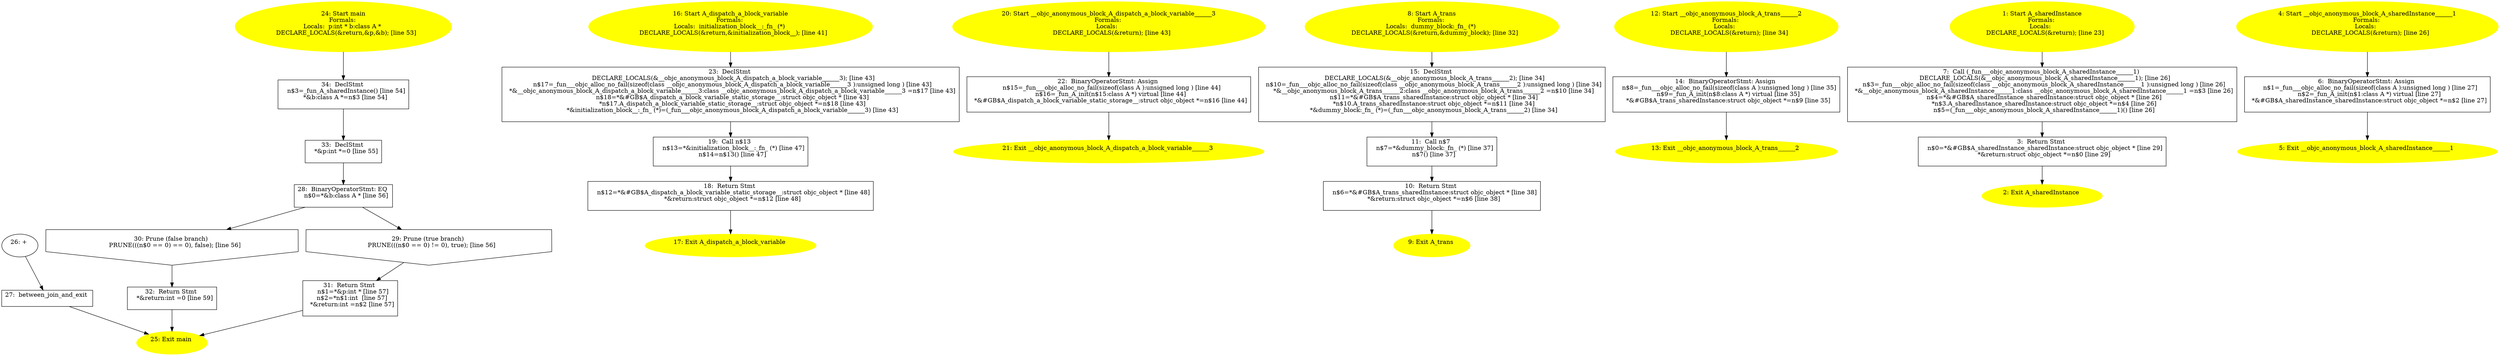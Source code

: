/* @generated */
digraph iCFG {
34 [label="34:  DeclStmt \n   n$3=_fun_A_sharedInstance() [line 54]\n  *&b:class A *=n$3 [line 54]\n " shape="box"]
	

	 34 -> 33 ;
33 [label="33:  DeclStmt \n   *&p:int *=0 [line 55]\n " shape="box"]
	

	 33 -> 28 ;
32 [label="32:  Return Stmt \n   *&return:int =0 [line 59]\n " shape="box"]
	

	 32 -> 25 ;
31 [label="31:  Return Stmt \n   n$1=*&p:int * [line 57]\n  n$2=*n$1:int  [line 57]\n  *&return:int =n$2 [line 57]\n " shape="box"]
	

	 31 -> 25 ;
30 [label="30: Prune (false branch) \n   PRUNE(((n$0 == 0) == 0), false); [line 56]\n " shape="invhouse"]
	

	 30 -> 32 ;
29 [label="29: Prune (true branch) \n   PRUNE(((n$0 == 0) != 0), true); [line 56]\n " shape="invhouse"]
	

	 29 -> 31 ;
28 [label="28:  BinaryOperatorStmt: EQ \n   n$0=*&b:class A * [line 56]\n " shape="box"]
	

	 28 -> 29 ;
	 28 -> 30 ;
27 [label="27:  between_join_and_exit \n  " shape="box"]
	

	 27 -> 25 ;
26 [label="26: + \n  " ]
	

	 26 -> 27 ;
25 [label="25: Exit main \n  " color=yellow style=filled]
	

24 [label="24: Start main\nFormals: \nLocals:  p:int * b:class A * \n   DECLARE_LOCALS(&return,&p,&b); [line 53]\n " color=yellow style=filled]
	

	 24 -> 34 ;
23 [label="23:  DeclStmt \n   DECLARE_LOCALS(&__objc_anonymous_block_A_dispatch_a_block_variable______3); [line 43]\n  n$17=_fun___objc_alloc_no_fail(sizeof(class __objc_anonymous_block_A_dispatch_a_block_variable______3 ):unsigned long ) [line 43]\n  *&__objc_anonymous_block_A_dispatch_a_block_variable______3:class __objc_anonymous_block_A_dispatch_a_block_variable______3 =n$17 [line 43]\n  n$18=*&#GB$A_dispatch_a_block_variable_static_storage__:struct objc_object * [line 43]\n  *n$17.A_dispatch_a_block_variable_static_storage__:struct objc_object *=n$18 [line 43]\n  *&initialization_block__:_fn_ (*)=(_fun___objc_anonymous_block_A_dispatch_a_block_variable______3) [line 43]\n " shape="box"]
	

	 23 -> 19 ;
22 [label="22:  BinaryOperatorStmt: Assign \n   n$15=_fun___objc_alloc_no_fail(sizeof(class A ):unsigned long ) [line 44]\n  n$16=_fun_A_init(n$15:class A *) virtual [line 44]\n  *&#GB$A_dispatch_a_block_variable_static_storage__:struct objc_object *=n$16 [line 44]\n " shape="box"]
	

	 22 -> 21 ;
21 [label="21: Exit __objc_anonymous_block_A_dispatch_a_block_variable______3 \n  " color=yellow style=filled]
	

20 [label="20: Start __objc_anonymous_block_A_dispatch_a_block_variable______3\nFormals: \nLocals:  \n   DECLARE_LOCALS(&return); [line 43]\n " color=yellow style=filled]
	

	 20 -> 22 ;
19 [label="19:  Call n$13 \n   n$13=*&initialization_block__:_fn_ (*) [line 47]\n  n$14=n$13() [line 47]\n " shape="box"]
	

	 19 -> 18 ;
18 [label="18:  Return Stmt \n   n$12=*&#GB$A_dispatch_a_block_variable_static_storage__:struct objc_object * [line 48]\n  *&return:struct objc_object *=n$12 [line 48]\n " shape="box"]
	

	 18 -> 17 ;
17 [label="17: Exit A_dispatch_a_block_variable \n  " color=yellow style=filled]
	

16 [label="16: Start A_dispatch_a_block_variable\nFormals: \nLocals:  initialization_block__:_fn_ (*) \n   DECLARE_LOCALS(&return,&initialization_block__); [line 41]\n " color=yellow style=filled]
	

	 16 -> 23 ;
15 [label="15:  DeclStmt \n   DECLARE_LOCALS(&__objc_anonymous_block_A_trans______2); [line 34]\n  n$10=_fun___objc_alloc_no_fail(sizeof(class __objc_anonymous_block_A_trans______2 ):unsigned long ) [line 34]\n  *&__objc_anonymous_block_A_trans______2:class __objc_anonymous_block_A_trans______2 =n$10 [line 34]\n  n$11=*&#GB$A_trans_sharedInstance:struct objc_object * [line 34]\n  *n$10.A_trans_sharedInstance:struct objc_object *=n$11 [line 34]\n  *&dummy_block:_fn_ (*)=(_fun___objc_anonymous_block_A_trans______2) [line 34]\n " shape="box"]
	

	 15 -> 11 ;
14 [label="14:  BinaryOperatorStmt: Assign \n   n$8=_fun___objc_alloc_no_fail(sizeof(class A ):unsigned long ) [line 35]\n  n$9=_fun_A_init(n$8:class A *) virtual [line 35]\n  *&#GB$A_trans_sharedInstance:struct objc_object *=n$9 [line 35]\n " shape="box"]
	

	 14 -> 13 ;
13 [label="13: Exit __objc_anonymous_block_A_trans______2 \n  " color=yellow style=filled]
	

12 [label="12: Start __objc_anonymous_block_A_trans______2\nFormals: \nLocals:  \n   DECLARE_LOCALS(&return); [line 34]\n " color=yellow style=filled]
	

	 12 -> 14 ;
11 [label="11:  Call n$7 \n   n$7=*&dummy_block:_fn_ (*) [line 37]\n  n$7() [line 37]\n " shape="box"]
	

	 11 -> 10 ;
10 [label="10:  Return Stmt \n   n$6=*&#GB$A_trans_sharedInstance:struct objc_object * [line 38]\n  *&return:struct objc_object *=n$6 [line 38]\n " shape="box"]
	

	 10 -> 9 ;
9 [label="9: Exit A_trans \n  " color=yellow style=filled]
	

8 [label="8: Start A_trans\nFormals: \nLocals:  dummy_block:_fn_ (*) \n   DECLARE_LOCALS(&return,&dummy_block); [line 32]\n " color=yellow style=filled]
	

	 8 -> 15 ;
7 [label="7:  Call (_fun___objc_anonymous_block_A_sharedInstance______1) \n   DECLARE_LOCALS(&__objc_anonymous_block_A_sharedInstance______1); [line 26]\n  n$3=_fun___objc_alloc_no_fail(sizeof(class __objc_anonymous_block_A_sharedInstance______1 ):unsigned long ) [line 26]\n  *&__objc_anonymous_block_A_sharedInstance______1:class __objc_anonymous_block_A_sharedInstance______1 =n$3 [line 26]\n  n$4=*&#GB$A_sharedInstance_sharedInstance:struct objc_object * [line 26]\n  *n$3.A_sharedInstance_sharedInstance:struct objc_object *=n$4 [line 26]\n  n$5=(_fun___objc_anonymous_block_A_sharedInstance______1)() [line 26]\n " shape="box"]
	

	 7 -> 3 ;
6 [label="6:  BinaryOperatorStmt: Assign \n   n$1=_fun___objc_alloc_no_fail(sizeof(class A ):unsigned long ) [line 27]\n  n$2=_fun_A_init(n$1:class A *) virtual [line 27]\n  *&#GB$A_sharedInstance_sharedInstance:struct objc_object *=n$2 [line 27]\n " shape="box"]
	

	 6 -> 5 ;
5 [label="5: Exit __objc_anonymous_block_A_sharedInstance______1 \n  " color=yellow style=filled]
	

4 [label="4: Start __objc_anonymous_block_A_sharedInstance______1\nFormals: \nLocals:  \n   DECLARE_LOCALS(&return); [line 26]\n " color=yellow style=filled]
	

	 4 -> 6 ;
3 [label="3:  Return Stmt \n   n$0=*&#GB$A_sharedInstance_sharedInstance:struct objc_object * [line 29]\n  *&return:struct objc_object *=n$0 [line 29]\n " shape="box"]
	

	 3 -> 2 ;
2 [label="2: Exit A_sharedInstance \n  " color=yellow style=filled]
	

1 [label="1: Start A_sharedInstance\nFormals: \nLocals:  \n   DECLARE_LOCALS(&return); [line 23]\n " color=yellow style=filled]
	

	 1 -> 7 ;
}
